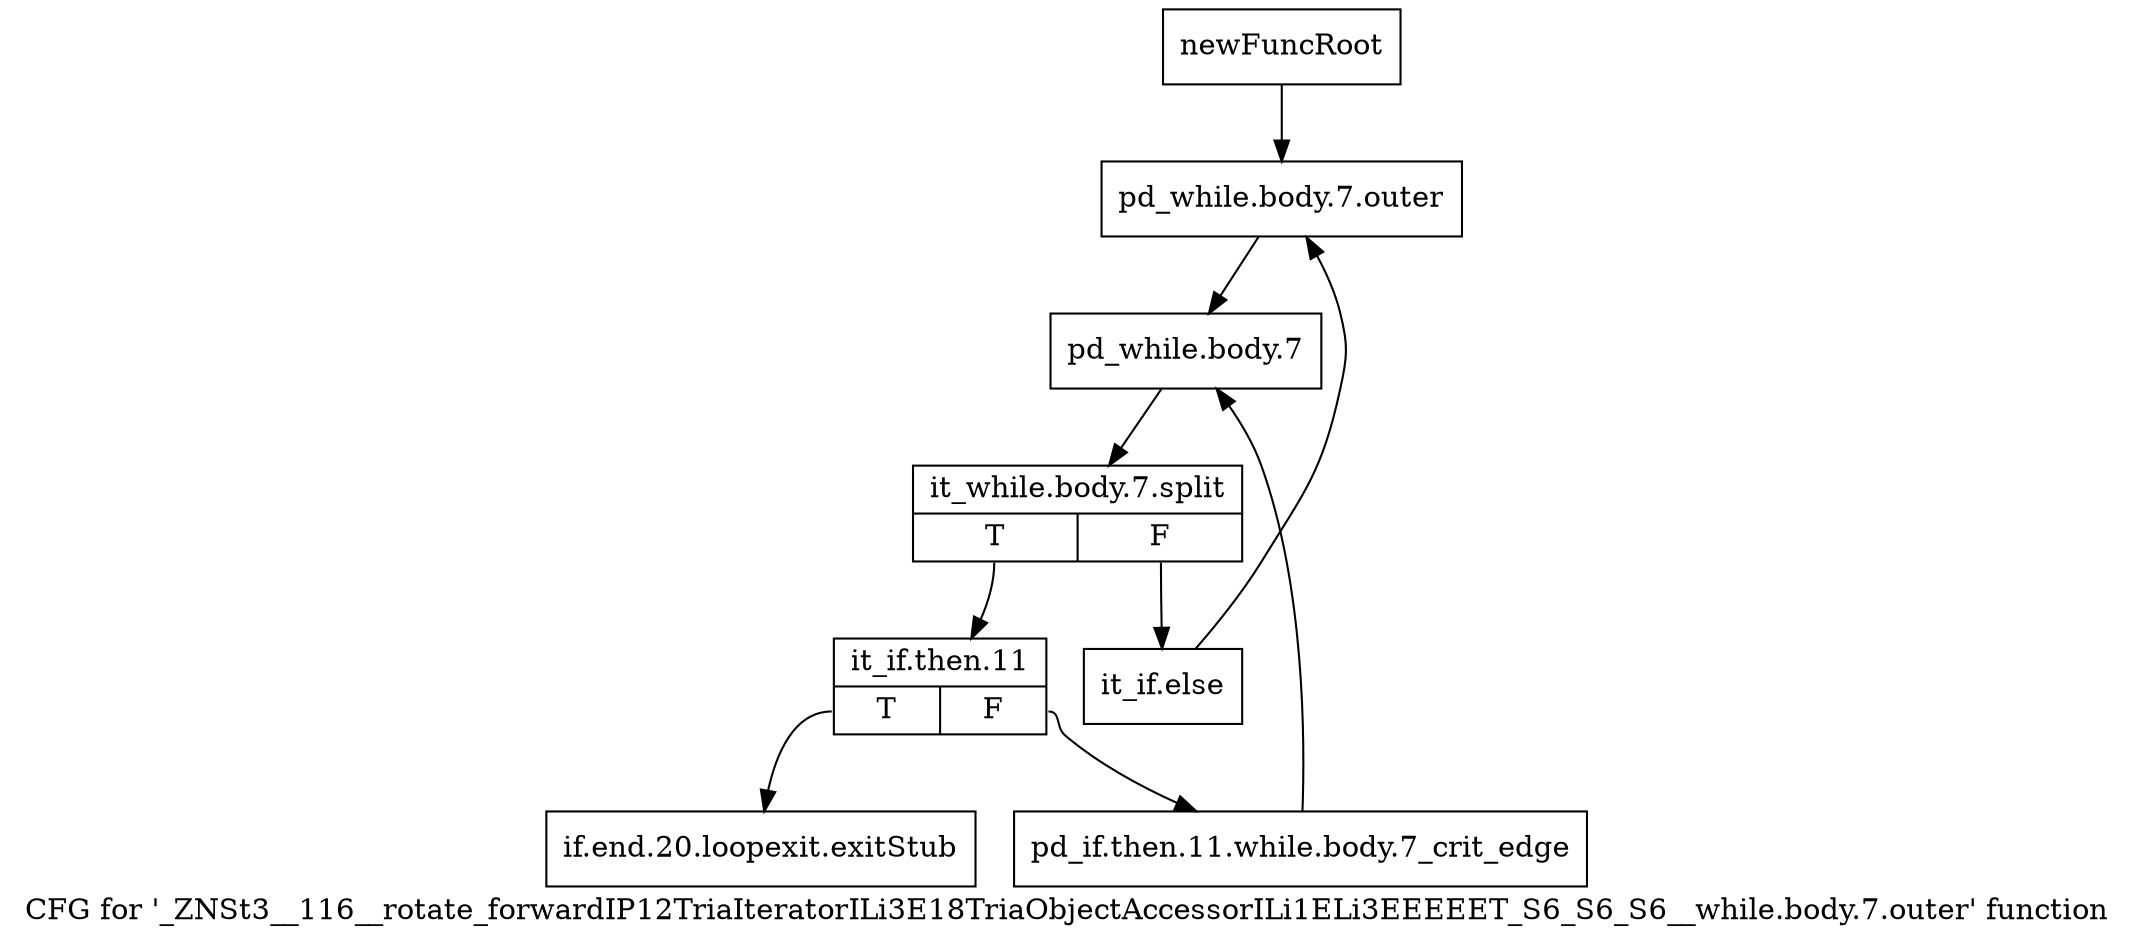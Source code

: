 digraph "CFG for '_ZNSt3__116__rotate_forwardIP12TriaIteratorILi3E18TriaObjectAccessorILi1ELi3EEEEET_S6_S6_S6__while.body.7.outer' function" {
	label="CFG for '_ZNSt3__116__rotate_forwardIP12TriaIteratorILi3E18TriaObjectAccessorILi1ELi3EEEEET_S6_S6_S6__while.body.7.outer' function";

	Node0x98bc740 [shape=record,label="{newFuncRoot}"];
	Node0x98bc740 -> Node0x98bc7e0;
	Node0x98bc790 [shape=record,label="{if.end.20.loopexit.exitStub}"];
	Node0x98bc7e0 [shape=record,label="{pd_while.body.7.outer}"];
	Node0x98bc7e0 -> Node0x98bc830;
	Node0x98bc830 [shape=record,label="{pd_while.body.7}"];
	Node0x98bc830 -> Node0xab61e90;
	Node0xab61e90 [shape=record,label="{it_while.body.7.split|{<s0>T|<s1>F}}"];
	Node0xab61e90:s0 -> Node0x98bc8d0;
	Node0xab61e90:s1 -> Node0x98bc880;
	Node0x98bc880 [shape=record,label="{it_if.else}"];
	Node0x98bc880 -> Node0x98bc7e0;
	Node0x98bc8d0 [shape=record,label="{it_if.then.11|{<s0>T|<s1>F}}"];
	Node0x98bc8d0:s0 -> Node0x98bc790;
	Node0x98bc8d0:s1 -> Node0x98bc920;
	Node0x98bc920 [shape=record,label="{pd_if.then.11.while.body.7_crit_edge}"];
	Node0x98bc920 -> Node0x98bc830;
}
